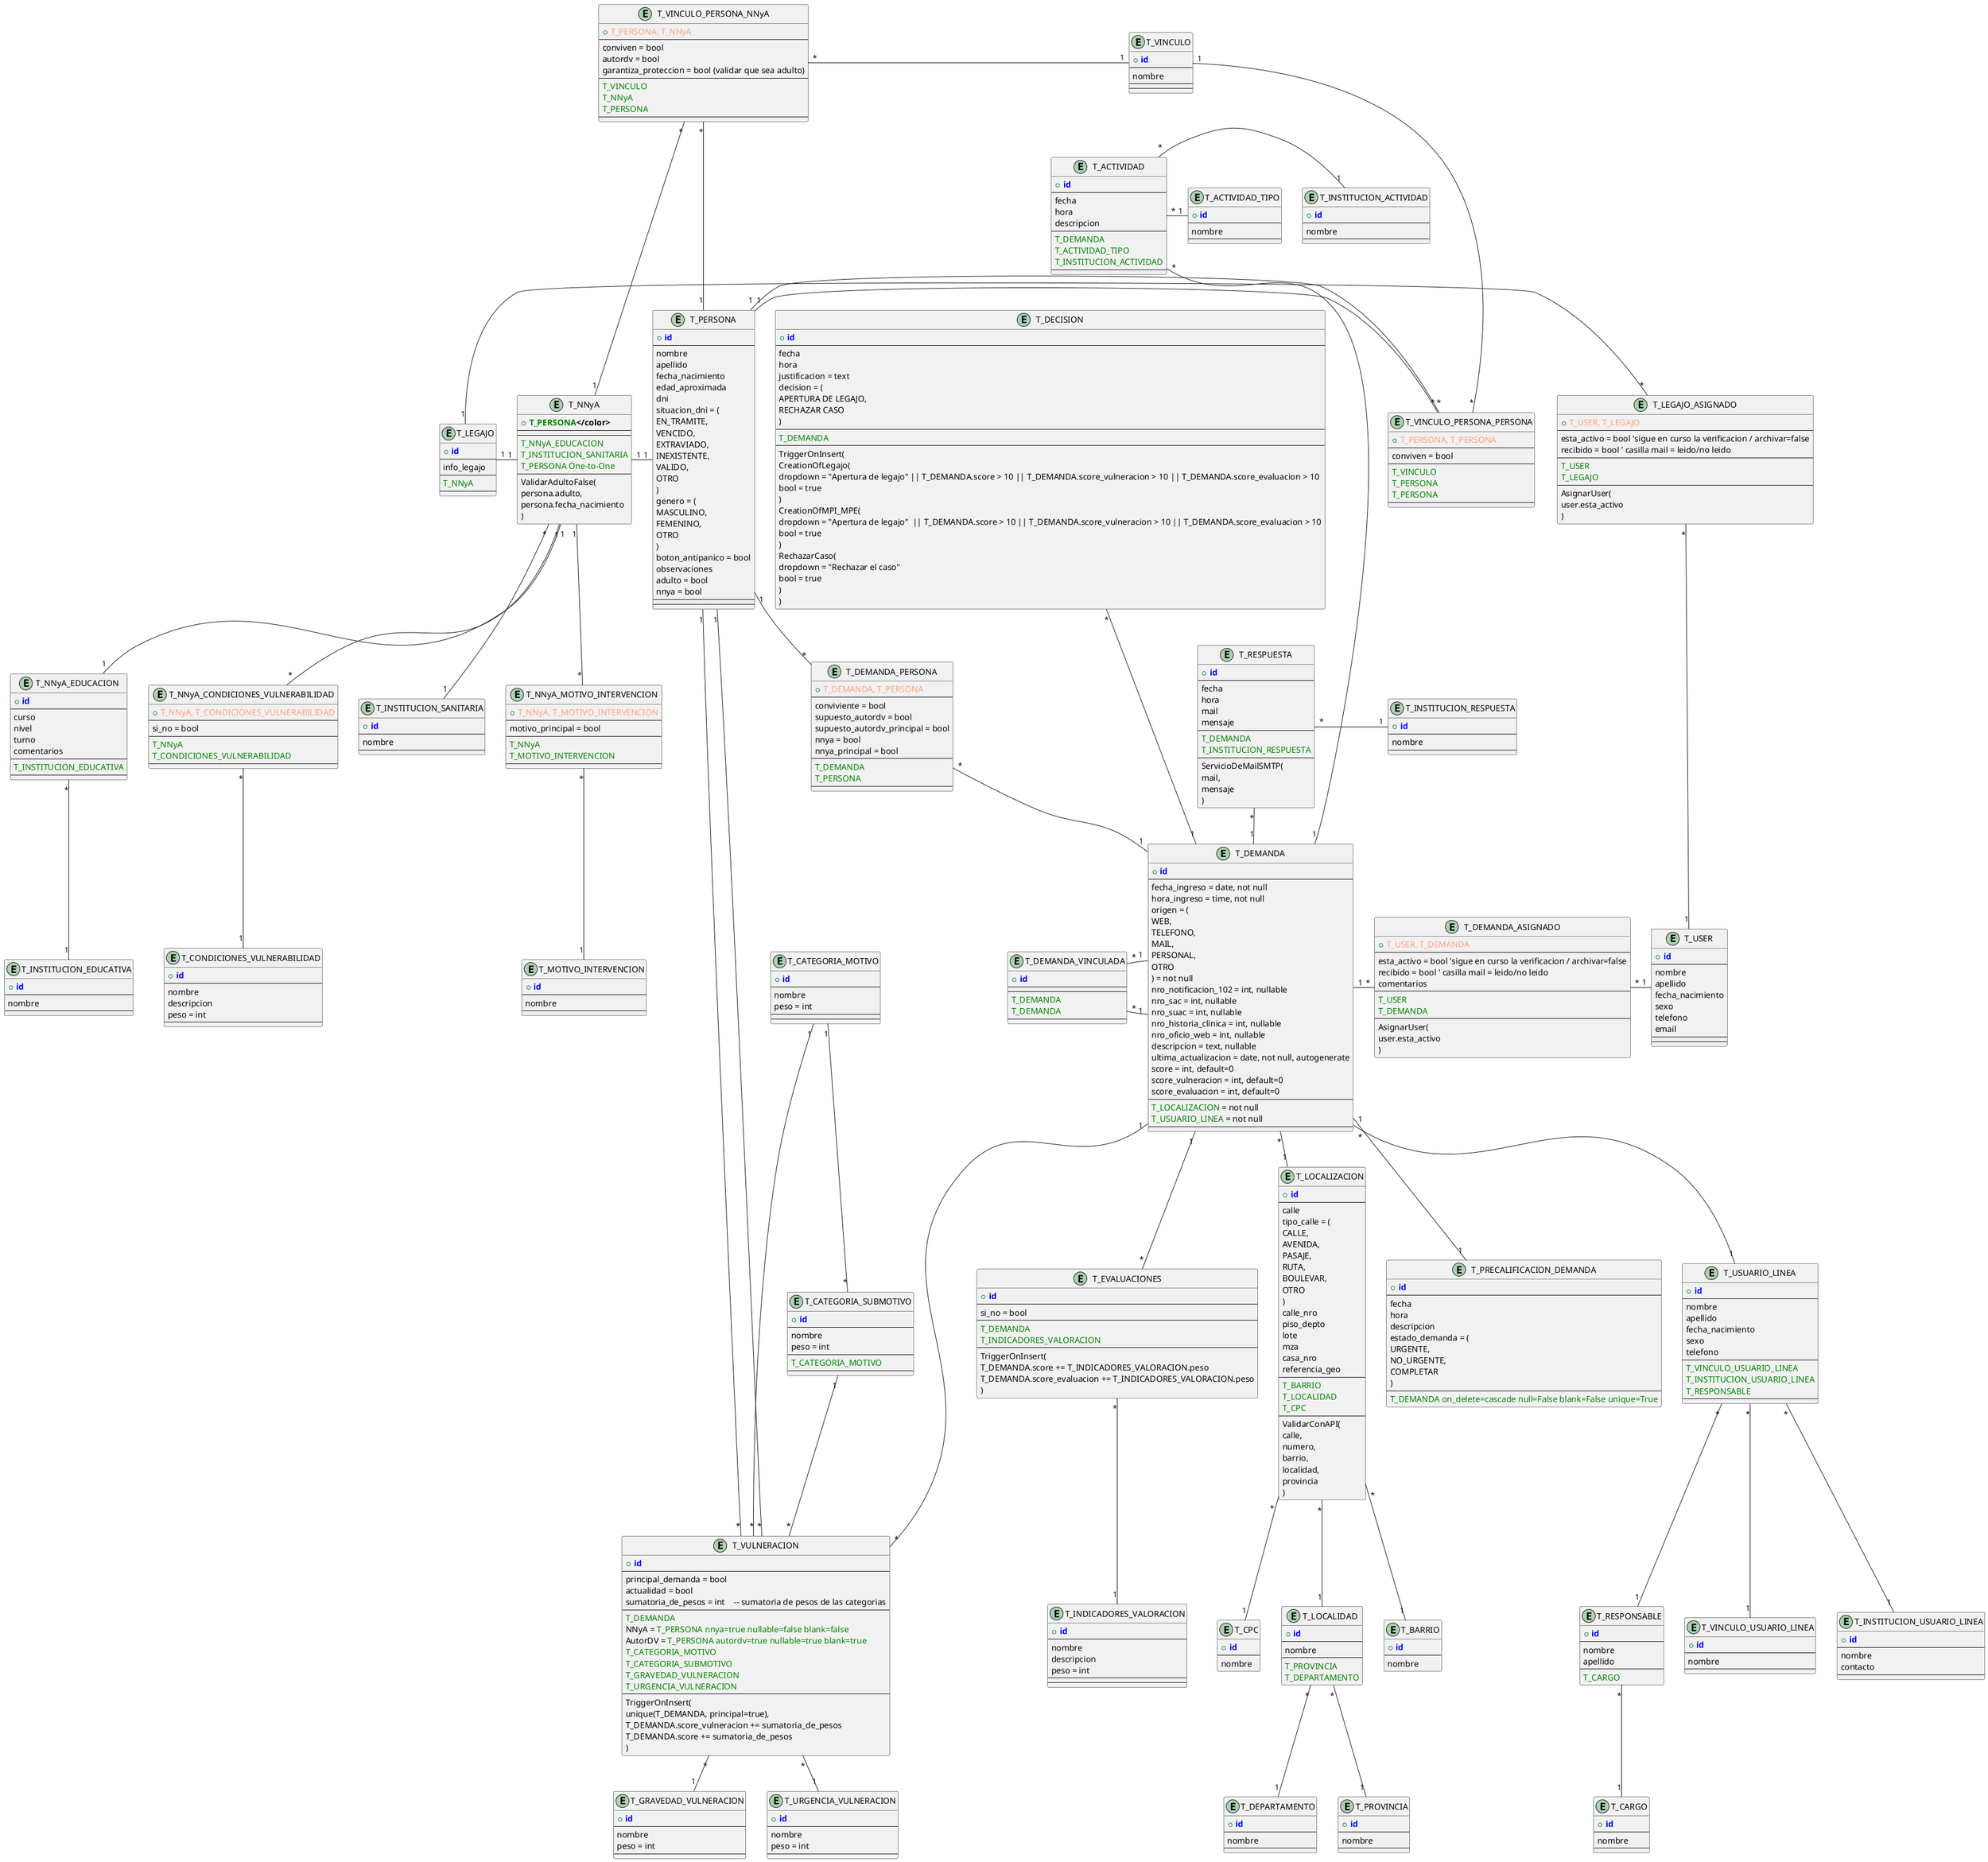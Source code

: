 "@startuml full_logical_erd"

!define PRIMARY_KEY(x) <b><color:blue>x</color></b>
!define FOREIGN_KEY(x) <color:green>x</color>
!define COMPOSITE_KEY(x, y) <color:LightSalmon>x, y</color>

entity T_DEMANDA {
    + PRIMARY_KEY(id)
    --
    fecha_ingreso = date, not null
    hora_ingreso = time, not null
    origen = (
        WEB,
        TELEFONO,
        MAIL,
        PERSONAL,
        OTRO
    ) = not null
    nro_notificacion_102 = int, nullable
    nro_sac = int, nullable
    nro_suac = int, nullable
    nro_historia_clinica = int, nullable
    nro_oficio_web = int, nullable
    descripcion = text, nullable
    ultima_actualizacion = date, not null, autogenerate
    score = int, default=0
    score_vulneracion = int, default=0
    score_evaluacion = int, default=0
    --
    FOREIGN_KEY(T_LOCALIZACION) = not null
    FOREIGN_KEY(T_USUARIO_LINEA) = not null
    --
}

entity T_DEMANDA_ASIGNADO {
    + COMPOSITE_KEY(T_USER, T_DEMANDA)
    --
    esta_activo = bool 'sigue en curso la verificacion / archivar=false
    recibido = bool ' casilla mail = leido/no leido
    comentarios
    --
    FOREIGN_KEY(T_USER)
    FOREIGN_KEY(T_DEMANDA)
    --
    AsignarUser(
        user.esta_activo
        )
}

entity T_PRECALIFICACION_DEMANDA {
    + PRIMARY_KEY(id)
    --
    fecha
    hora
    descripcion
    estado_demanda = (
        URGENTE,
        NO_URGENTE,
        COMPLETAR
    )
    --
    FOREIGN_KEY(T_DEMANDA on_delete=cascade null=False blank=False unique=True)
}

entity T_LOCALIZACION {
    + PRIMARY_KEY(id)
    --
    calle
    tipo_calle = (
        CALLE,
        AVENIDA,
        PASAJE,
        RUTA,
        BOULEVAR,
        OTRO
    )
    calle_nro
    piso_depto
    lote
    mza
    casa_nro
    referencia_geo
    --
    FOREIGN_KEY(T_BARRIO)
    FOREIGN_KEY(T_LOCALIDAD)
    FOREIGN_KEY(T_CPC)
    --
    ValidarConAPI(
        calle,
        numero,
        barrio,
        localidad,
        provincia
        )
}

entity T_NNyA {
    + PRIMARY_KEY( FOREIGN_KEY(T_PERSONA) )
    --
    --
    FOREIGN_KEY(T_NNyA_EDUCACION)
    FOREIGN_KEY(T_INSTITUCION_SANITARIA)
    FOREIGN_KEY(T_PERSONA One-to-One)
    --
    ValidarAdultoFalse(
        persona.adulto,
        persona.fecha_nacimiento
        )
}

entity T_CONDICIONES_VULNERABILIDAD {
    + PRIMARY_KEY(id)
    --
    nombre
    descripcion
    peso = int
    --
}

entity T_NNyA_CONDICIONES_VULNERABILIDAD {
    + COMPOSITE_KEY(T_NNyA, T_CONDICIONES_VULNERABILIDAD)
    --
    si_no = bool
    --
    FOREIGN_KEY(T_NNyA)
    FOREIGN_KEY(T_CONDICIONES_VULNERABILIDAD)
    --
}

entity T_MOTIVO_INTERVENCION {
    + PRIMARY_KEY(id)
    --
    nombre
    --
}

entity T_NNyA_MOTIVO_INTERVENCION {
    + COMPOSITE_KEY(T_NNyA, T_MOTIVO_INTERVENCION)
    --
    motivo_principal = bool
    --
    FOREIGN_KEY(T_NNyA)
    FOREIGN_KEY(T_MOTIVO_INTERVENCION)
    --
}

entity T_NNyA_EDUCACION {
    + PRIMARY_KEY(id)
    --
    curso
    nivel
    turno
    comentarios
    --
    FOREIGN_KEY(T_INSTITUCION_EDUCATIVA)
    --
}

entity T_PERSONA {
    + PRIMARY_KEY(id)
    --
    nombre
    apellido
    fecha_nacimiento
    edad_aproximada
    dni
    situacion_dni = (
        EN_TRAMITE,
        VENCIDO,
        EXTRAVIADO,
        INEXISTENTE,
        VALIDO,
        OTRO
    )
    genero = (
        MASCULINO,
        FEMENINO,
        OTRO
    )
    boton_antipanico = bool
    observaciones
    adulto = bool
    nnya = bool
    --
    --
}

entity T_DEMANDA_PERSONA {
    + COMPOSITE_KEY(T_DEMANDA, T_PERSONA)
    --
    conviviente = bool
    supuesto_autordv = bool
    supuesto_autordv_principal = bool
    nnya = bool
    nnya_principal = bool
    --
    FOREIGN_KEY(T_DEMANDA)
    FOREIGN_KEY(T_PERSONA)
    --
}

entity T_VINCULO {
    + PRIMARY_KEY(id)
    --
    nombre
    --
    --
}

entity T_VINCULO_PERSONA_NNyA {
    + COMPOSITE_KEY(T_PERSONA, T_NNyA)
    --
    conviven = bool
    autordv = bool
    garantiza_proteccion = bool (validar que sea adulto)
    --
    FOREIGN_KEY(T_VINCULO)
    FOREIGN_KEY(T_NNyA)
    FOREIGN_KEY(T_PERSONA)
    --
}

entity T_VINCULO_PERSONA_PERSONA {
    + COMPOSITE_KEY(T_PERSONA, T_PERSONA)
    --
    conviven = bool
    --
    FOREIGN_KEY(T_VINCULO)
    FOREIGN_KEY(T_PERSONA)
    FOREIGN_KEY(T_PERSONA)
    --
}

entity T_USUARIO_LINEA {
    + PRIMARY_KEY(id)
    --
    nombre
    apellido
    fecha_nacimiento
    sexo
    telefono
    --
    FOREIGN_KEY(T_VINCULO_USUARIO_LINEA)
    FOREIGN_KEY(T_INSTITUCION_USUARIO_LINEA)
    FOREIGN_KEY(T_RESPONSABLE)
    --
}

entity T_INSTITUCION_USUARIO_LINEA {
    + PRIMARY_KEY(id)
    --
    nombre
    contacto
    --
}

entity T_RESPONSABLE {
    + PRIMARY_KEY(id)
    --
    nombre
    apellido
    --
    FOREIGN_KEY(T_CARGO)
}

entity T_VULNERACION {
    + PRIMARY_KEY(id)
    --
    principal_demanda = bool
    actualidad = bool
    sumatoria_de_pesos = int    -- sumatoria de pesos de las categorias
    --
    FOREIGN_KEY(T_DEMANDA)
    NNyA = FOREIGN_KEY(T_PERSONA nnya=true nullable=false blank=false)
    AutorDV = FOREIGN_KEY(T_PERSONA autordv=true nullable=true blank=true)
    FOREIGN_KEY(T_CATEGORIA_MOTIVO)
    FOREIGN_KEY(T_CATEGORIA_SUBMOTIVO)
    FOREIGN_KEY(T_GRAVEDAD_VULNERACION)
    FOREIGN_KEY(T_URGENCIA_VULNERACION)
    --
    TriggerOnInsert(
        unique(T_DEMANDA, principal=true),
        T_DEMANDA.score_vulneracion += sumatoria_de_pesos
        T_DEMANDA.score += sumatoria_de_pesos
    )
}

entity T_ACTIVIDAD {
    + PRIMARY_KEY(id)
    --
    fecha
    hora
    descripcion
    --
    FOREIGN_KEY(T_DEMANDA)
    FOREIGN_KEY(T_ACTIVIDAD_TIPO)
    FOREIGN_KEY(T_INSTITUCION_ACTIVIDAD)
    --
}

entity T_RESPUESTA {
    + PRIMARY_KEY(id)
    --
    fecha
    hora
    mail
    mensaje
    --
    FOREIGN_KEY(T_DEMANDA)
    FOREIGN_KEY(T_INSTITUCION_RESPUESTA)
    --
    ServicioDeMailSMTP(
        mail,
        mensaje
        )
}

entity T_DEMANDA_VINCULADA {
    + PRIMARY_KEY(id)
    --
    --
    FOREIGN_KEY(T_DEMANDA)
    FOREIGN_KEY(T_DEMANDA)
    --
}

entity T_DECISION {
    + PRIMARY_KEY(id)
    --
    fecha
    hora
    justificacion = text
    decision = (
        APERTURA DE LEGAJO,
        RECHAZAR CASO
    )
    --
    FOREIGN_KEY(T_DEMANDA)
    --
    TriggerOnInsert(
        CreationOfLegajo(
            dropdown = "Apertura de legajo" || T_DEMANDA.score > 10 || T_DEMANDA.score_vulneracion > 10 || T_DEMANDA.score_evaluacion > 10
            bool = true
        )
        CreationOfMPI_MPE(
            dropdown = "Apertura de legajo"  || T_DEMANDA.score > 10 || T_DEMANDA.score_vulneracion > 10 || T_DEMANDA.score_evaluacion > 10
            bool = true
        )
        RechazarCaso(
            dropdown = "Rechazar el caso"
            bool = true
        )
    )
}

entity T_INDICADORES_VALORACION {
    + PRIMARY_KEY(id)
    --
    nombre
    descripcion
    peso = int
    --
    --
}

entity T_EVALUACIONES {
    + PRIMARY_KEY(id)
    --
    si_no = bool
    --
    FOREIGN_KEY(T_DEMANDA)
    FOREIGN_KEY(T_INDICADORES_VALORACION)
    --
    TriggerOnInsert(
        T_DEMANDA.score += T_INDICADORES_VALORACION.peso
        T_DEMANDA.score_evaluacion += T_INDICADORES_VALORACION.peso
        )
}

entity T_LEGAJO {
    + PRIMARY_KEY(id)
    --
    info_legajo
    --
    FOREIGN_KEY(T_NNyA)
    --
}

entity T_LEGAJO_ASIGNADO {
    + COMPOSITE_KEY(T_USER, T_LEGAJO)
    --
    esta_activo = bool 'sigue en curso la verificacion / archivar=false
    recibido = bool ' casilla mail = leido/no leido
    --
    FOREIGN_KEY(T_USER)
    FOREIGN_KEY(T_LEGAJO)
    --
    AsignarUser(
        user.esta_activo
        )
}

entity T_USER {
    + PRIMARY_KEY(id)
    --
    nombre
    apellido
    fecha_nacimiento
    sexo
    telefono
    email
    --
    --
}

entity T_CARGO {
    + PRIMARY_KEY(id)
    --
    nombre
    --
}

entity T_CATEGORIA_MOTIVO {
    + PRIMARY_KEY(id)
    --
    nombre
    peso = int
    --
    --
}

entity T_CATEGORIA_SUBMOTIVO {
    + PRIMARY_KEY(id)
    --
    nombre
    peso = int
    --
    FOREIGN_KEY(T_CATEGORIA_MOTIVO)
    --
}

entity T_URGENCIA_VULNERACION {
    + PRIMARY_KEY(id)
    --
    nombre
    peso = int
    --
}

entity T_GRAVEDAD_VULNERACION {
    + PRIMARY_KEY(id)
    --
    nombre
    peso = int
    --
}

entity T_BARRIO {
    + PRIMARY_KEY(id)
    --
    nombre
}

entity T_CPC {
    + PRIMARY_KEY(id)
    --
    nombre
}

entity T_DEPARTAMENTO {
    + PRIMARY_KEY(id)
    --
    nombre
    --
}

entity T_LOCALIDAD {
    + PRIMARY_KEY(id)
    --
    nombre
    --
    FOREIGN_KEY(T_PROVINCIA)
    FOREIGN_KEY(T_DEPARTAMENTO)
}

entity T_PROVINCIA {
    + PRIMARY_KEY(id)
    --
    nombre
    --
}

entity T_VINCULO_USUARIO_LINEA {
    + PRIMARY_KEY(id)
    --
    nombre
    --
}

entity T_INSTITUCION_ACTIVIDAD {
    + PRIMARY_KEY(id)
    --
    nombre
    --
}

entity T_INSTITUCION_RESPUESTA {
    + PRIMARY_KEY(id)
    --
    nombre
    --
}

entity T_INSTITUCION_EDUCATIVA {
    + PRIMARY_KEY(id)
    --
    nombre
    --
}

entity T_INSTITUCION_SANITARIA {
    + PRIMARY_KEY(id)
    --
    nombre
    --
}

entity T_ACTIVIDAD_TIPO {
    + PRIMARY_KEY(id)
    --
    nombre
    --
}


T_DEMANDA_ASIGNADO "*" - "1" T_USER
T_DEMANDA "1" - "*" T_DEMANDA_ASIGNADO
T_DEMANDA "1" -- "1" T_PRECALIFICACION_DEMANDA

T_DEMANDA "*" -- "1" T_LOCALIZACION
T_LOCALIZACION "*" -- "1" T_BARRIO
T_LOCALIZACION "*" -- "1" T_LOCALIDAD
T_LOCALIZACION "*" -- "1" T_CPC
T_LOCALIDAD "*" -- "1" T_PROVINCIA
T_LOCALIDAD "*" -- "1" T_DEPARTAMENTO

T_NNyA "1" - "1" T_PERSONA
T_NNyA "1" -- "1" T_NNyA_EDUCACION
T_NNyA_EDUCACION "*" -- "1" T_INSTITUCION_EDUCATIVA
T_NNyA "*" -- "1" T_INSTITUCION_SANITARIA
T_NNyA "1" -- "*" T_NNyA_CONDICIONES_VULNERABILIDAD
T_NNyA_CONDICIONES_VULNERABILIDAD "*" -- "1" T_CONDICIONES_VULNERABILIDAD
T_NNyA "1" -- "*" T_NNyA_MOTIVO_INTERVENCION
T_NNyA_MOTIVO_INTERVENCION "*" -- "1" T_MOTIVO_INTERVENCION


T_DEMANDA_PERSONA "*" -- "1" T_DEMANDA
T_PERSONA "1" -- "*" T_DEMANDA_PERSONA

T_VINCULO_PERSONA_NNyA "*" - "1" T_NNyA
T_VINCULO_PERSONA_NNyA "*" - "1" T_PERSONA
T_VINCULO_PERSONA_NNyA "*" - "1" T_VINCULO
T_VINCULO_PERSONA_PERSONA "*" - "1" T_PERSONA
T_VINCULO_PERSONA_PERSONA "*" - "1" T_PERSONA
T_VINCULO "1" --- "*" T_VINCULO_PERSONA_PERSONA

T_DEMANDA "*" -- "1" T_USUARIO_LINEA
T_USUARIO_LINEA "*" -- "1" T_VINCULO_USUARIO_LINEA

T_USUARIO_LINEA "*" -- "1" T_INSTITUCION_USUARIO_LINEA

T_USUARIO_LINEA "*" -- "1" T_RESPONSABLE
T_RESPONSABLE "*" -- "1" T_CARGO

T_DEMANDA "1" --- "*" T_VULNERACION
T_CATEGORIA_MOTIVO "1" -- "*" T_CATEGORIA_SUBMOTIVO
T_CATEGORIA_MOTIVO "1" -- "*" T_VULNERACION
T_CATEGORIA_SUBMOTIVO "1" -- "*" T_VULNERACION

T_VULNERACION "*" -- "1" T_GRAVEDAD_VULNERACION
T_VULNERACION "*" -- "1" T_URGENCIA_VULNERACION

T_PERSONA "1" -- "*" T_VULNERACION
T_PERSONA "1" -- "*" T_VULNERACION

T_ACTIVIDAD "*" ---- "1" T_DEMANDA
T_ACTIVIDAD "*" - "1" T_ACTIVIDAD_TIPO
T_ACTIVIDAD "*" - "1" T_INSTITUCION_ACTIVIDAD

T_RESPUESTA "*" -- "1" T_DEMANDA
T_RESPUESTA "*" - "1" T_INSTITUCION_RESPUESTA

T_DEMANDA_VINCULADA "*" - "1" T_DEMANDA
T_DEMANDA_VINCULADA "*" - "1" T_DEMANDA

T_DECISION "*" --- "1" T_DEMANDA
T_DEMANDA "1" -- "*" T_EVALUACIONES
T_EVALUACIONES "*" -- "1" T_INDICADORES_VALORACION

T_LEGAJO "1" - "1" T_NNyA

T_LEGAJO_ASIGNADO "*" - "1" T_USER
T_LEGAJO "1" - "*" T_LEGAJO_ASIGNADO

@enduml

' DemandasVinculadas = Conexiones de la demanda = caso1=fkDemanda, caso2=fkDemanda
' caratula = identificar legajo o expediente
' la caratula identifica el NNyA al que se le genera la demanda
' el legajo deberia estar relacionado con la caratula, ¿ osea el NNyA principal ?
